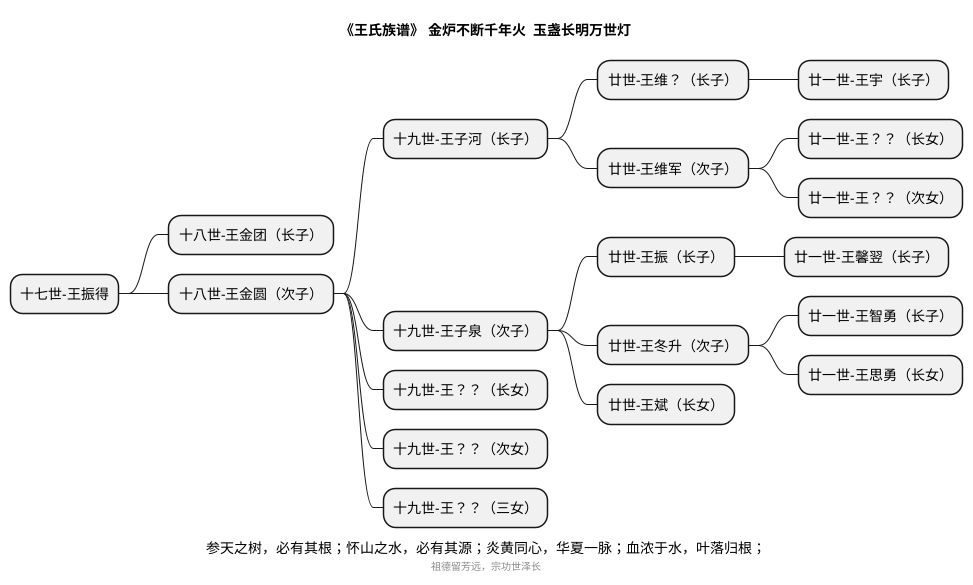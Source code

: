 @startmindmap

caption 参天之树，必有其根；怀山之水，必有其源；炎黄同心，华夏一脉；血浓于水，叶落归根；
title 《王氏族谱》 金炉不断千年火  玉盏长明万世灯

* 十七世-王振得
** 十八世-王金团（长子）
** 十八世-王金圆（次子）
*** 十九世-王子河（长子）
**** 廿世-王维？（长子）
***** 廿一世-王宇（长子）
**** 廿世-王维军（次子）
***** 廿一世-王？？（长女）
***** 廿一世-王？？（次女）
*** 十九世-王子泉（次子）
**** 廿世-王振（长子）
***** 廿一世-王馨翌（长子）
**** 廿世-王冬升（次子）
***** 廿一世-王智勇（长子）
***** 廿一世-王思勇（长女）
**** 廿世-王斌（长女）
*** 十九世-王？？（长女）
*** 十九世-王？？（次女）
*** 十九世-王？？（三女）

center footer 祖德留芳远，宗功世泽长
@endmindmap

## 祖坟方位
- 北官庄：东北西南向
- 村西南：坐北朝南向

## 祖制称呼
一般至上九代，下九代
鼻祖、远祖、太祖、烈祖、天祖、高祖、曾祖、祖父、父亲、
自己、
儿子、孙子、曾（重）孙、玄孙、来孙、弟孙、乃孙、云孙、耳孙

## 兄弟称呼
同父母：胞兄弟（二服）
同祖父：叔兄弟（三服）
同曾祖、同高祖：堂兄弟（四服、五服）

## 新续家谱字辈
至廿世，原家谱撰字辈已使用完，遂新续家谱字辈二十八字，以传后世。
- 开元宪立衍（延）吉庆
- 传家永昌思景隆
- 敬修厚德百福田
- 积善（鸿运）贵宝玉成山

## 修家谱的意义
(1)、家谱是中国五千年文明史的见证，也是一种独特的文化传承。
(2)、号称是人生三大终极问题的：“我是谁，我从哪里来，我到哪里去“，自古以来一直困扰着众多的哲学家和宗教家，而家谱可能就是中国人以这样一种独特的方式，在一定程度上回答了这个问题。我是谁——姓氏源流，我从哪里来——世系谱，我到哪里去——家族坟茔和祠堂。
(3)、现代编修家谱仍然有着一定积极意义，可以增强家族和集体认同感，增强人与人之间的亲情联系，提升民族自豪感和文化自信等。
(4)、另外，家谱也是具有一定文学、社会、史料价值的，可以作为正史有益补充，留作以后的历史研究资料。

## 家谱主要内容
1、谱序
稍具规模的家谱，卷首一定会有一篇至几十篇不等的序文，它是每部家谱不可缺少的内容之一。
谱序包括新序、旧序、族外人的客序、跋语、目录和刻印人名以及其它关于本族的记述。

2、凡例
主要是阐述家谱的纂修原则和体例。
一般而言，一些家谱在每一次续修时都会订出若干条适合社会潮流与需要的规则，以作为修谱时所要遵循的原则。
家谱是中国几千历史传承下来的，自然会存在不少封建朝代的落后思想和陈规陋习，在编修家谱时，要注意摒弃一些不好的东西。重点是剔除旧家谱中的封建伦理道德思想和宗法观念，不能攀附假托。

3.姓氏源流
中国家谱素来有'叙本系，述始封'的传统，明清以来各家谱也大多有记姓氏源流的一章，或称姓氏源流，或称宗族源流。
它主要是用来记述本姓来源、本族的历史渊源、始祖、世派、迁徙、各支派间关系甚至改姓的原委等。

4.族规
是宗族家族成员共同制定的、用以约束和教化族人的宗族法规，是家谱中的重要组成部分。
其名称各异，种类很多，诸如家规、家戒、家法、家礼、族规、族约、祠规、戒谕等。

5.祠堂
记载宗族、家族祠堂修建的历史，介绍祠堂的建筑规模、地理位置，堂号及来源，收录有关祠堂的碑文、诗文、祠联、祠匾、祠堂图，建祠捐资人名，记录祠堂内神位世次、配享、附享、祭祀情况等。

6.世系图
世系图是家谱中的主体部分，又称为世系考、世系记等。这部分内容为所有家谱所共有，世系图用来清楚地记载每一个家族成员之间的相互关系与繁衍发展。使用较多的世系图模式有欧式、苏式、宝塔式和牒记式四种
不管采用什么样的世系图，通常都要记述以下内容：身之所出；姓名 性别 字辈 生 殁时间等；婚姻状况；子女状况等。
（名、字、号、生、死、葬、学、衔、职、婚、嫁、育）

7.传记
家谱中的传记又称行状、行述、志略等，其体裁有传记、行状、寿文、贺序、墓志、祭文以及抄自史传中的资料，主要载录家族成员中德行高尚、功成名就或某些方面影响较大的人等的事迹和传记资料。

8.字辈谱
又称派语、派行诗、行第、派引、排行等，专门登载族内成员姓名排行的字语。

10.捐修人员
家谱的编修或续修，是家族中的一件大事，涉及族中许多人员，耗时耗力，需要较大的投入，故经常要动员全族成员捐款助修。
一般修谱的惯例是：三十年一小修、六十年一大修


